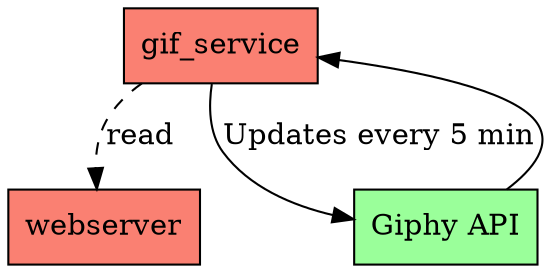 digraph simplePage {
  /* rankdir="LR"; */

  node [shape="box";style="filled";fillcolor="salmon"];

  webserver
  gif_service

  giphy [label="Giphy API";fillcolor="palegreen1"]

  gif_service -> webserver [style="dashed";label="read"]


  gif_service -> giphy [label="Updates every 5 min"]
  giphy -> gif_service
}
